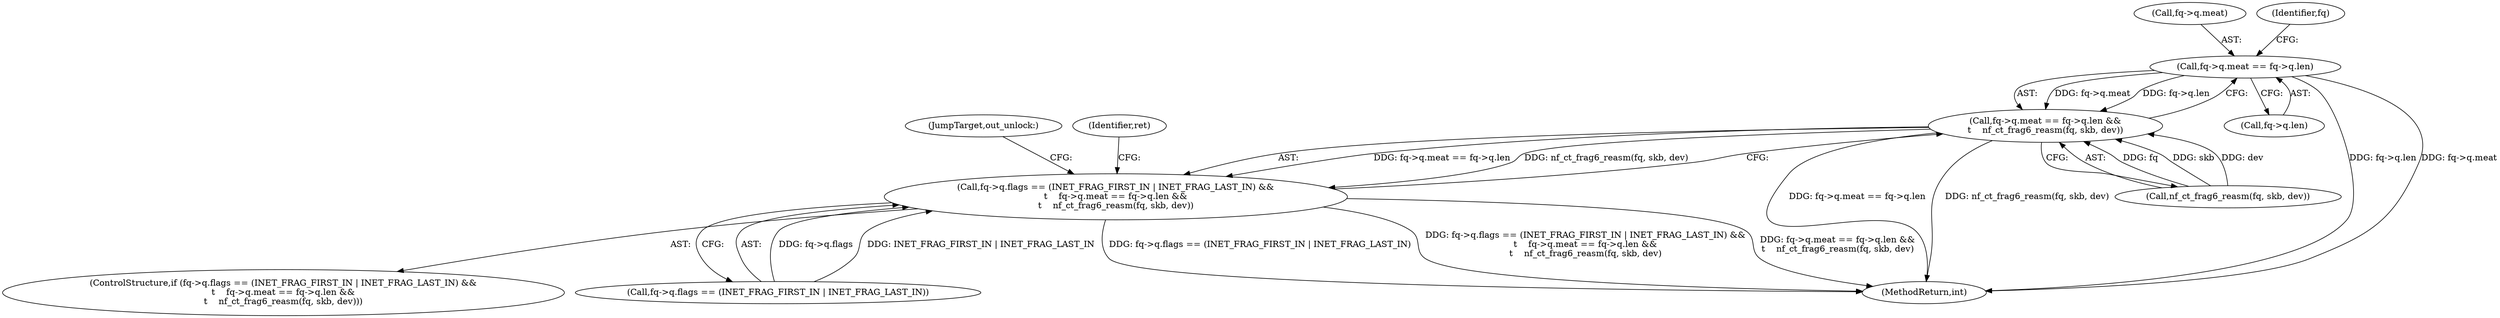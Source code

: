 digraph "0_linux_9b57da0630c9fd36ed7a20fc0f98dc82cc0777fa@pointer" {
"1000245" [label="(Call,fq->q.meat == fq->q.len)"];
"1000244" [label="(Call,fq->q.meat == fq->q.len &&\n\t    nf_ct_frag6_reasm(fq, skb, dev))"];
"1000234" [label="(Call,fq->q.flags == (INET_FRAG_FIRST_IN | INET_FRAG_LAST_IN) &&\n\t    fq->q.meat == fq->q.len &&\n\t    nf_ct_frag6_reasm(fq, skb, dev))"];
"1000251" [label="(Call,fq->q.len)"];
"1000280" [label="(MethodReturn,int)"];
"1000246" [label="(Call,fq->q.meat)"];
"1000233" [label="(ControlStructure,if (fq->q.flags == (INET_FRAG_FIRST_IN | INET_FRAG_LAST_IN) &&\n\t    fq->q.meat == fq->q.len &&\n\t    nf_ct_frag6_reasm(fq, skb, dev)))"];
"1000234" [label="(Call,fq->q.flags == (INET_FRAG_FIRST_IN | INET_FRAG_LAST_IN) &&\n\t    fq->q.meat == fq->q.len &&\n\t    nf_ct_frag6_reasm(fq, skb, dev))"];
"1000263" [label="(JumpTarget,out_unlock:)"];
"1000256" [label="(Call,nf_ct_frag6_reasm(fq, skb, dev))"];
"1000244" [label="(Call,fq->q.meat == fq->q.len &&\n\t    nf_ct_frag6_reasm(fq, skb, dev))"];
"1000245" [label="(Call,fq->q.meat == fq->q.len)"];
"1000235" [label="(Call,fq->q.flags == (INET_FRAG_FIRST_IN | INET_FRAG_LAST_IN))"];
"1000261" [label="(Identifier,ret)"];
"1000257" [label="(Identifier,fq)"];
"1000245" -> "1000244"  [label="AST: "];
"1000245" -> "1000251"  [label="CFG: "];
"1000246" -> "1000245"  [label="AST: "];
"1000251" -> "1000245"  [label="AST: "];
"1000257" -> "1000245"  [label="CFG: "];
"1000244" -> "1000245"  [label="CFG: "];
"1000245" -> "1000280"  [label="DDG: fq->q.len"];
"1000245" -> "1000280"  [label="DDG: fq->q.meat"];
"1000245" -> "1000244"  [label="DDG: fq->q.meat"];
"1000245" -> "1000244"  [label="DDG: fq->q.len"];
"1000244" -> "1000234"  [label="AST: "];
"1000244" -> "1000256"  [label="CFG: "];
"1000256" -> "1000244"  [label="AST: "];
"1000234" -> "1000244"  [label="CFG: "];
"1000244" -> "1000280"  [label="DDG: fq->q.meat == fq->q.len"];
"1000244" -> "1000280"  [label="DDG: nf_ct_frag6_reasm(fq, skb, dev)"];
"1000244" -> "1000234"  [label="DDG: fq->q.meat == fq->q.len"];
"1000244" -> "1000234"  [label="DDG: nf_ct_frag6_reasm(fq, skb, dev)"];
"1000256" -> "1000244"  [label="DDG: fq"];
"1000256" -> "1000244"  [label="DDG: skb"];
"1000256" -> "1000244"  [label="DDG: dev"];
"1000234" -> "1000233"  [label="AST: "];
"1000234" -> "1000235"  [label="CFG: "];
"1000235" -> "1000234"  [label="AST: "];
"1000261" -> "1000234"  [label="CFG: "];
"1000263" -> "1000234"  [label="CFG: "];
"1000234" -> "1000280"  [label="DDG: fq->q.flags == (INET_FRAG_FIRST_IN | INET_FRAG_LAST_IN)"];
"1000234" -> "1000280"  [label="DDG: fq->q.flags == (INET_FRAG_FIRST_IN | INET_FRAG_LAST_IN) &&\n\t    fq->q.meat == fq->q.len &&\n\t    nf_ct_frag6_reasm(fq, skb, dev)"];
"1000234" -> "1000280"  [label="DDG: fq->q.meat == fq->q.len &&\n\t    nf_ct_frag6_reasm(fq, skb, dev)"];
"1000235" -> "1000234"  [label="DDG: fq->q.flags"];
"1000235" -> "1000234"  [label="DDG: INET_FRAG_FIRST_IN | INET_FRAG_LAST_IN"];
}
